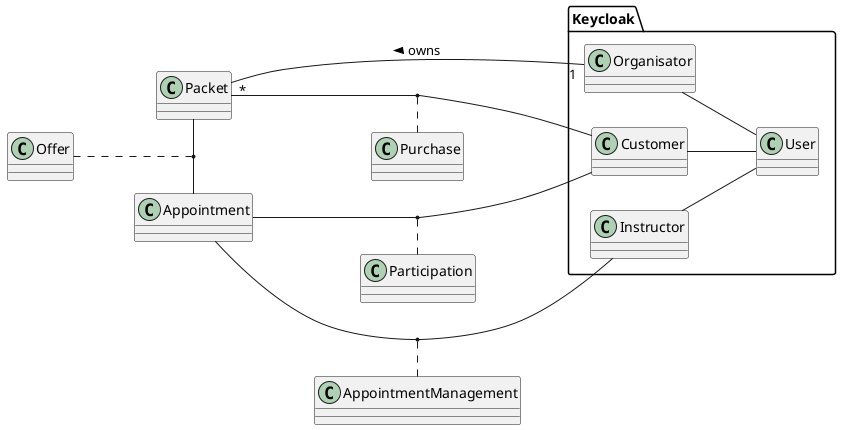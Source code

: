 @startuml
left to right direction

class Packet {
}

class Appointment {
}

package Keycloak {
    class User {
    }

    class Customer {
    }

    class Organisator {
    }

    class Instructor {
    }
}

Packet -left- Appointment
Packet "*"--"1" Organisator: < owns
Instructor -- User
Customer -- User
Organisator -- User
Offer .. (Packet, Appointment)
(Appointment, Instructor) .. AppointmentManagement
(Appointment, Customer) .. Participation
(Packet, Customer) .. Purchase

@enduml
